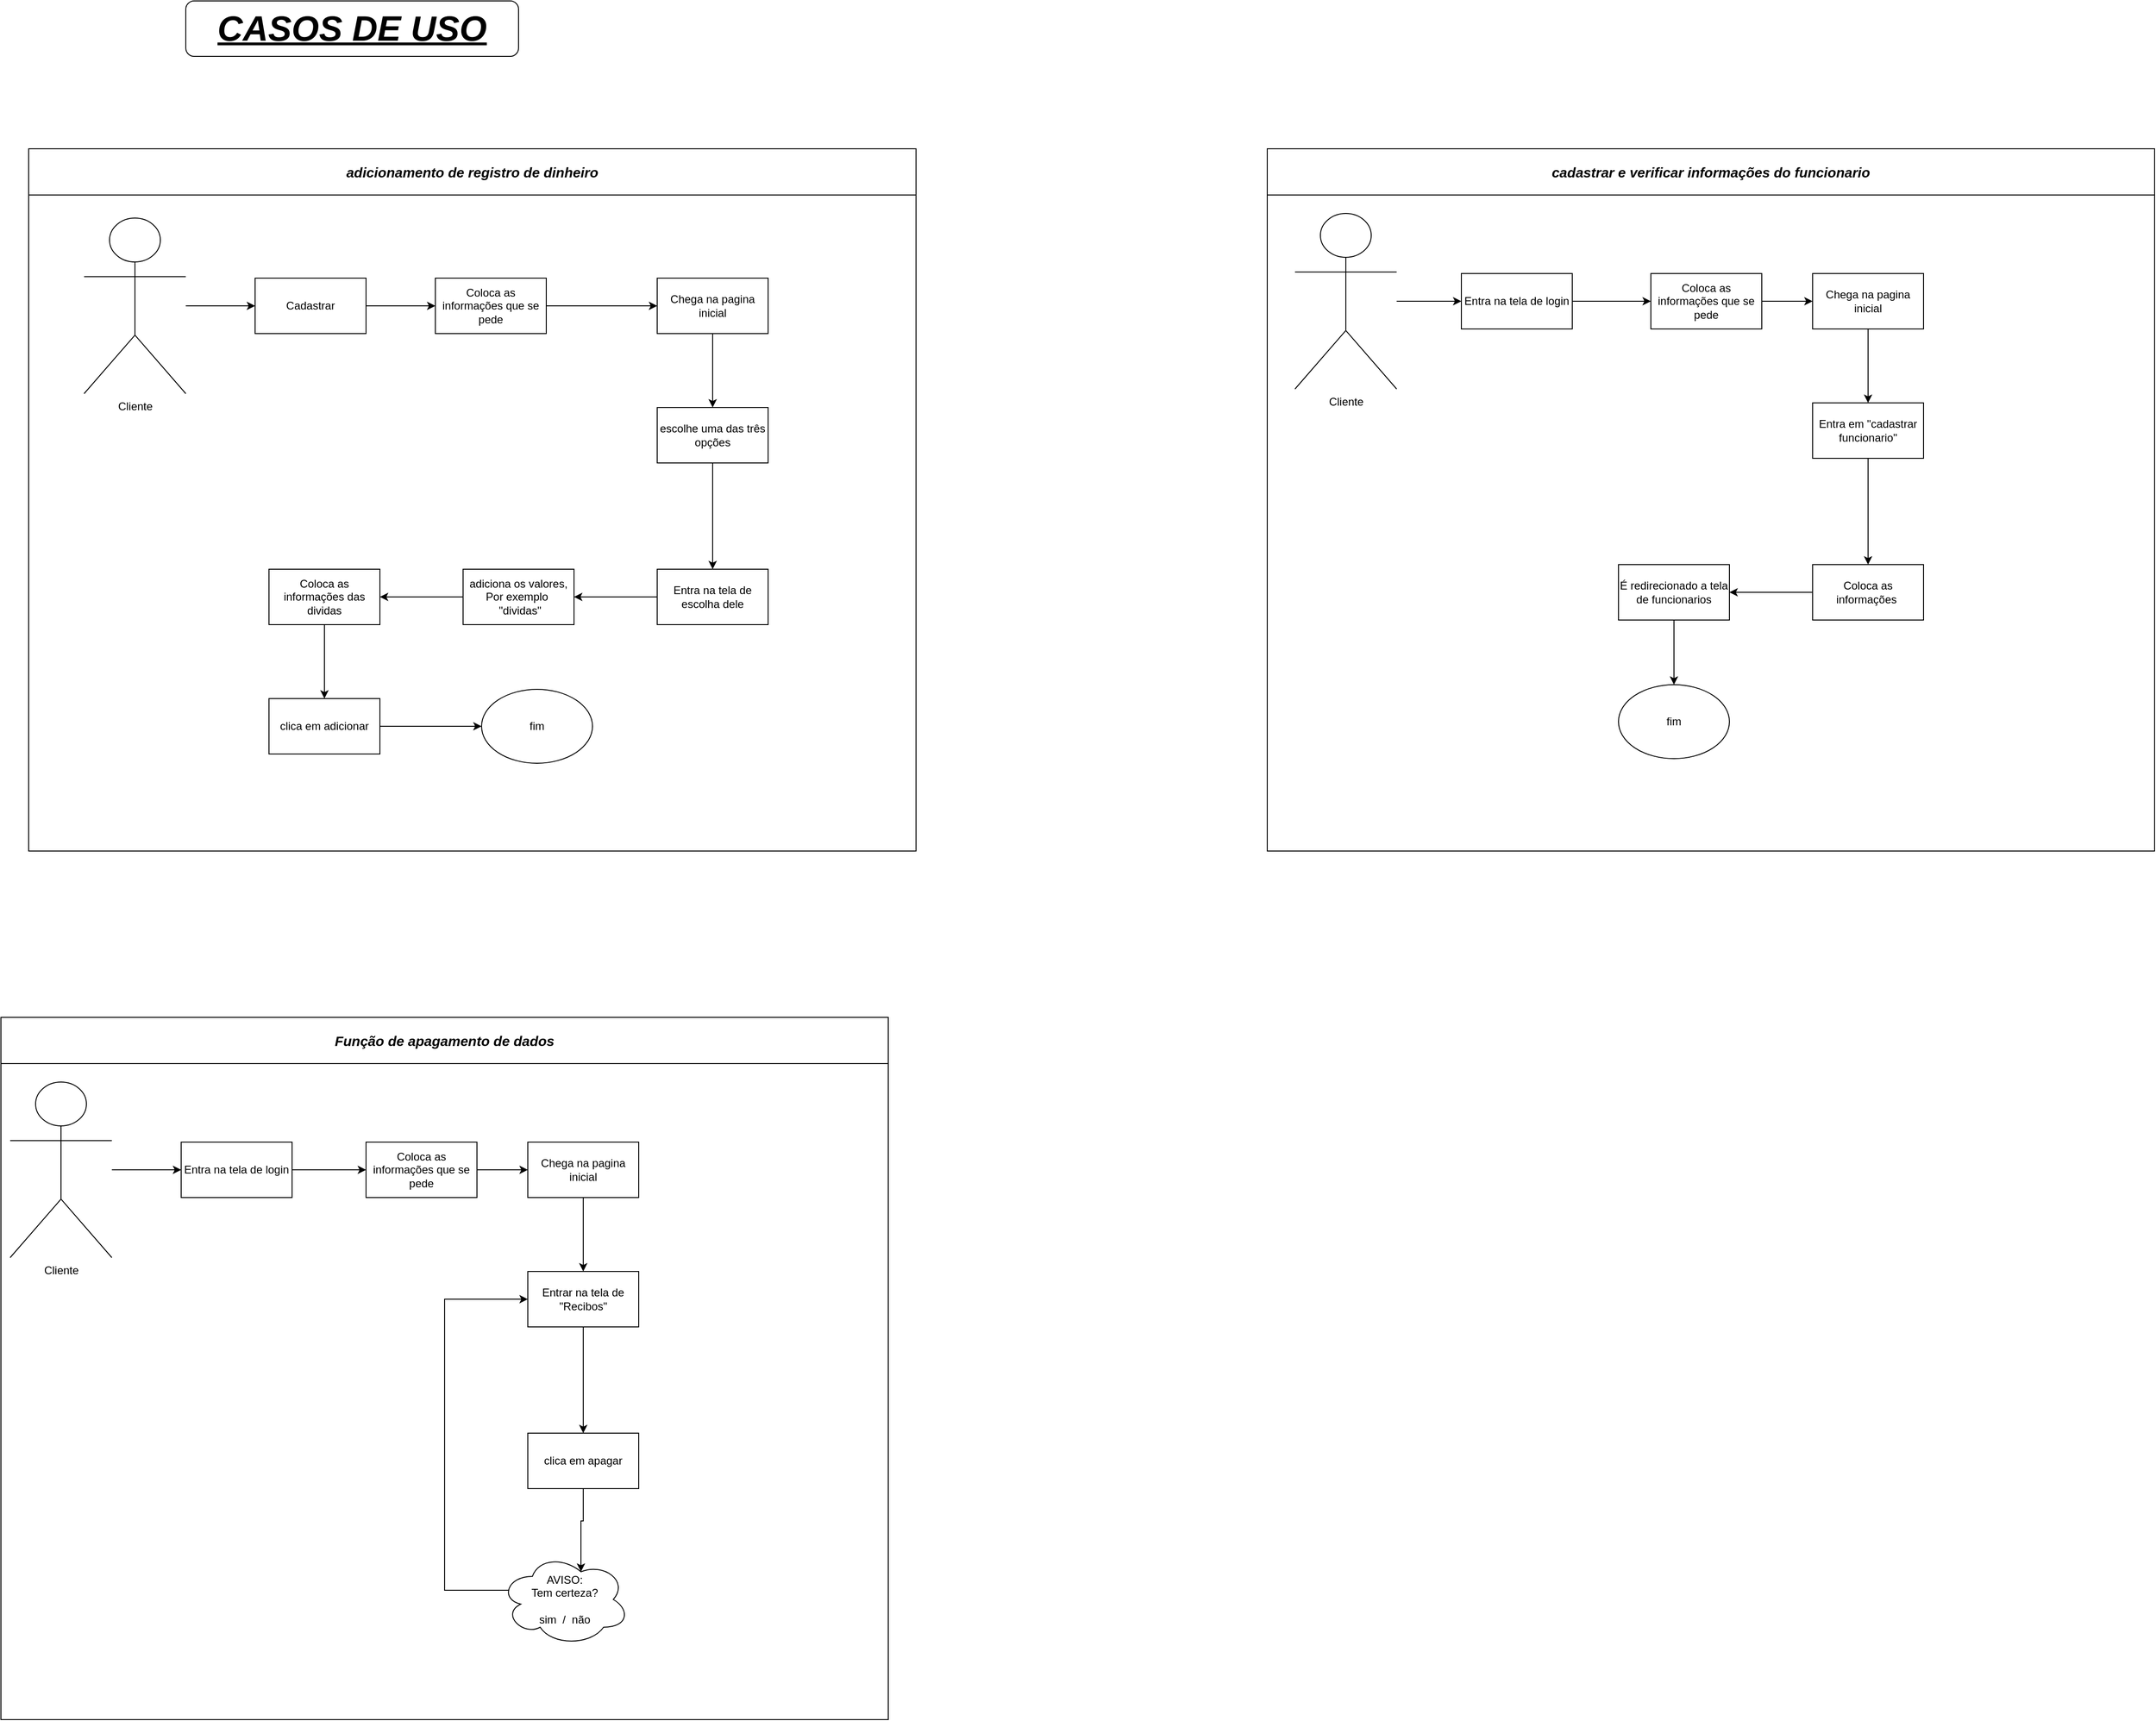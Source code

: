 <mxfile version="24.6.2" type="device">
  <diagram name="Página-1" id="9v0twBVo2FUqTgCRJjNB">
    <mxGraphModel dx="3763" dy="1966" grid="1" gridSize="10" guides="1" tooltips="1" connect="1" arrows="1" fold="1" page="1" pageScale="1" pageWidth="827" pageHeight="1169" math="0" shadow="0">
      <root>
        <mxCell id="0" />
        <mxCell id="1" parent="0" />
        <mxCell id="QzXfRGlFkhGOKcSIT1_X-2" value="" style="edgeStyle=orthogonalEdgeStyle;rounded=0;orthogonalLoop=1;jettySize=auto;html=1;" parent="1" source="w7ZRcRKWBZO-TnNrPQ1M-1" target="QzXfRGlFkhGOKcSIT1_X-1" edge="1">
          <mxGeometry relative="1" as="geometry" />
        </mxCell>
        <mxCell id="w7ZRcRKWBZO-TnNrPQ1M-1" value="Cliente" style="shape=umlActor;verticalLabelPosition=bottom;verticalAlign=top;html=1;outlineConnect=0;" parent="1" vertex="1">
          <mxGeometry x="1450" y="360" width="110" height="190" as="geometry" />
        </mxCell>
        <mxCell id="QzXfRGlFkhGOKcSIT1_X-4" value="" style="edgeStyle=orthogonalEdgeStyle;rounded=0;orthogonalLoop=1;jettySize=auto;html=1;" parent="1" source="QzXfRGlFkhGOKcSIT1_X-1" target="QzXfRGlFkhGOKcSIT1_X-3" edge="1">
          <mxGeometry relative="1" as="geometry" />
        </mxCell>
        <mxCell id="QzXfRGlFkhGOKcSIT1_X-6" value="" style="edgeStyle=orthogonalEdgeStyle;rounded=0;orthogonalLoop=1;jettySize=auto;html=1;" parent="1" source="QzXfRGlFkhGOKcSIT1_X-3" target="QzXfRGlFkhGOKcSIT1_X-5" edge="1">
          <mxGeometry relative="1" as="geometry" />
        </mxCell>
        <mxCell id="QzXfRGlFkhGOKcSIT1_X-3" value="Coloca as informações que se pede" style="whiteSpace=wrap;html=1;" parent="1" vertex="1">
          <mxGeometry x="1835" y="425" width="120" height="60" as="geometry" />
        </mxCell>
        <mxCell id="QzXfRGlFkhGOKcSIT1_X-8" value="" style="edgeStyle=orthogonalEdgeStyle;rounded=0;orthogonalLoop=1;jettySize=auto;html=1;" parent="1" source="QzXfRGlFkhGOKcSIT1_X-5" target="QzXfRGlFkhGOKcSIT1_X-7" edge="1">
          <mxGeometry relative="1" as="geometry" />
        </mxCell>
        <mxCell id="QzXfRGlFkhGOKcSIT1_X-5" value="Chega na pagina inicial" style="whiteSpace=wrap;html=1;" parent="1" vertex="1">
          <mxGeometry x="2010" y="425" width="120" height="60" as="geometry" />
        </mxCell>
        <mxCell id="QzXfRGlFkhGOKcSIT1_X-10" value="" style="edgeStyle=orthogonalEdgeStyle;rounded=0;orthogonalLoop=1;jettySize=auto;html=1;" parent="1" source="QzXfRGlFkhGOKcSIT1_X-7" target="QzXfRGlFkhGOKcSIT1_X-9" edge="1">
          <mxGeometry relative="1" as="geometry" />
        </mxCell>
        <mxCell id="QzXfRGlFkhGOKcSIT1_X-7" value="Entra em &quot;cadastrar funcionario&quot;" style="whiteSpace=wrap;html=1;" parent="1" vertex="1">
          <mxGeometry x="2010" y="565" width="120" height="60" as="geometry" />
        </mxCell>
        <mxCell id="QzXfRGlFkhGOKcSIT1_X-12" value="" style="edgeStyle=orthogonalEdgeStyle;rounded=0;orthogonalLoop=1;jettySize=auto;html=1;" parent="1" source="QzXfRGlFkhGOKcSIT1_X-9" target="QzXfRGlFkhGOKcSIT1_X-11" edge="1">
          <mxGeometry relative="1" as="geometry" />
        </mxCell>
        <mxCell id="QzXfRGlFkhGOKcSIT1_X-9" value="Coloca as informações&amp;nbsp;" style="whiteSpace=wrap;html=1;" parent="1" vertex="1">
          <mxGeometry x="2010" y="740" width="120" height="60" as="geometry" />
        </mxCell>
        <mxCell id="DbXM7p5Rtnyr8UHBTHvd-1" style="edgeStyle=orthogonalEdgeStyle;rounded=0;orthogonalLoop=1;jettySize=auto;html=1;exitX=0.5;exitY=1;exitDx=0;exitDy=0;entryX=0.5;entryY=0;entryDx=0;entryDy=0;" edge="1" parent="1" source="QzXfRGlFkhGOKcSIT1_X-11" target="qJf_AwbSldhFJSAy955i-24">
          <mxGeometry relative="1" as="geometry" />
        </mxCell>
        <mxCell id="QzXfRGlFkhGOKcSIT1_X-11" value="É redirecionado a tela de funcionarios" style="whiteSpace=wrap;html=1;" parent="1" vertex="1">
          <mxGeometry x="1800" y="740" width="120" height="60" as="geometry" />
        </mxCell>
        <mxCell id="QzXfRGlFkhGOKcSIT1_X-17" value="CASOS DE USO" style="rounded=1;whiteSpace=wrap;html=1;fontStyle=7;fontSize=38;" parent="1" vertex="1">
          <mxGeometry x="250" y="130" width="360" height="60" as="geometry" />
        </mxCell>
        <mxCell id="QzXfRGlFkhGOKcSIT1_X-20" value="&lt;span style=&quot;font-size: 15px;&quot;&gt;cadastrar e verificar informações do funcionario&lt;/span&gt;" style="swimlane;whiteSpace=wrap;html=1;startSize=50;fontStyle=3" parent="1" vertex="1">
          <mxGeometry x="1420" y="290" width="960" height="760" as="geometry" />
        </mxCell>
        <mxCell id="QzXfRGlFkhGOKcSIT1_X-1" value="Entra na tela de login" style="whiteSpace=wrap;html=1;verticalAlign=middle;" parent="QzXfRGlFkhGOKcSIT1_X-20" vertex="1">
          <mxGeometry x="210" y="135" width="120" height="60" as="geometry" />
        </mxCell>
        <mxCell id="qJf_AwbSldhFJSAy955i-24" value="fim" style="ellipse;whiteSpace=wrap;html=1;" parent="QzXfRGlFkhGOKcSIT1_X-20" vertex="1">
          <mxGeometry x="380" y="580" width="120" height="80" as="geometry" />
        </mxCell>
        <mxCell id="QzXfRGlFkhGOKcSIT1_X-22" value="" style="edgeStyle=orthogonalEdgeStyle;rounded=0;orthogonalLoop=1;jettySize=auto;html=1;" parent="1" source="QzXfRGlFkhGOKcSIT1_X-23" target="QzXfRGlFkhGOKcSIT1_X-25" edge="1">
          <mxGeometry relative="1" as="geometry" />
        </mxCell>
        <mxCell id="QzXfRGlFkhGOKcSIT1_X-23" value="Cliente" style="shape=umlActor;verticalLabelPosition=bottom;verticalAlign=top;html=1;outlineConnect=0;" parent="1" vertex="1">
          <mxGeometry x="60" y="1300" width="110" height="190" as="geometry" />
        </mxCell>
        <mxCell id="QzXfRGlFkhGOKcSIT1_X-24" value="" style="edgeStyle=orthogonalEdgeStyle;rounded=0;orthogonalLoop=1;jettySize=auto;html=1;" parent="1" source="QzXfRGlFkhGOKcSIT1_X-25" target="QzXfRGlFkhGOKcSIT1_X-27" edge="1">
          <mxGeometry relative="1" as="geometry" />
        </mxCell>
        <mxCell id="QzXfRGlFkhGOKcSIT1_X-25" value="Entra na tela de login" style="whiteSpace=wrap;html=1;verticalAlign=middle;" parent="1" vertex="1">
          <mxGeometry x="245" y="1365" width="120" height="60" as="geometry" />
        </mxCell>
        <mxCell id="QzXfRGlFkhGOKcSIT1_X-26" value="" style="edgeStyle=orthogonalEdgeStyle;rounded=0;orthogonalLoop=1;jettySize=auto;html=1;" parent="1" source="QzXfRGlFkhGOKcSIT1_X-27" target="QzXfRGlFkhGOKcSIT1_X-29" edge="1">
          <mxGeometry relative="1" as="geometry" />
        </mxCell>
        <mxCell id="QzXfRGlFkhGOKcSIT1_X-27" value="Coloca as informações que se pede" style="whiteSpace=wrap;html=1;" parent="1" vertex="1">
          <mxGeometry x="445" y="1365" width="120" height="60" as="geometry" />
        </mxCell>
        <mxCell id="QzXfRGlFkhGOKcSIT1_X-28" value="" style="edgeStyle=orthogonalEdgeStyle;rounded=0;orthogonalLoop=1;jettySize=auto;html=1;" parent="1" source="QzXfRGlFkhGOKcSIT1_X-29" target="QzXfRGlFkhGOKcSIT1_X-31" edge="1">
          <mxGeometry relative="1" as="geometry" />
        </mxCell>
        <mxCell id="QzXfRGlFkhGOKcSIT1_X-29" value="Chega na pagina inicial" style="whiteSpace=wrap;html=1;" parent="1" vertex="1">
          <mxGeometry x="620" y="1365" width="120" height="60" as="geometry" />
        </mxCell>
        <mxCell id="qJf_AwbSldhFJSAy955i-26" style="edgeStyle=orthogonalEdgeStyle;rounded=0;orthogonalLoop=1;jettySize=auto;html=1;exitX=0.5;exitY=1;exitDx=0;exitDy=0;entryX=0.5;entryY=0;entryDx=0;entryDy=0;" parent="1" source="QzXfRGlFkhGOKcSIT1_X-31" target="QzXfRGlFkhGOKcSIT1_X-40" edge="1">
          <mxGeometry relative="1" as="geometry" />
        </mxCell>
        <mxCell id="QzXfRGlFkhGOKcSIT1_X-31" value="Entrar na tela de &quot;Recibos&quot;" style="whiteSpace=wrap;html=1;" parent="1" vertex="1">
          <mxGeometry x="620" y="1505" width="120" height="60" as="geometry" />
        </mxCell>
        <mxCell id="QzXfRGlFkhGOKcSIT1_X-39" value="&lt;span style=&quot;font-size: 15px;&quot;&gt;Função de apagamento de dados&lt;br&gt;&lt;/span&gt;" style="swimlane;whiteSpace=wrap;html=1;startSize=50;fontStyle=3" parent="1" vertex="1">
          <mxGeometry x="50" y="1230" width="960" height="760" as="geometry" />
        </mxCell>
        <mxCell id="QzXfRGlFkhGOKcSIT1_X-40" value="clica em apagar" style="whiteSpace=wrap;html=1;" parent="QzXfRGlFkhGOKcSIT1_X-39" vertex="1">
          <mxGeometry x="570" y="450" width="120" height="60" as="geometry" />
        </mxCell>
        <mxCell id="QzXfRGlFkhGOKcSIT1_X-44" value="AVISO:&lt;div&gt;Tem certeza?&lt;/div&gt;&lt;div&gt;&lt;br&gt;&lt;/div&gt;&lt;div&gt;sim&amp;nbsp; /&amp;nbsp; não&lt;/div&gt;" style="ellipse;shape=cloud;whiteSpace=wrap;html=1;" parent="QzXfRGlFkhGOKcSIT1_X-39" vertex="1">
          <mxGeometry x="540" y="580" width="140" height="100" as="geometry" />
        </mxCell>
        <mxCell id="qJf_AwbSldhFJSAy955i-27" style="edgeStyle=orthogonalEdgeStyle;rounded=0;orthogonalLoop=1;jettySize=auto;html=1;exitX=0.5;exitY=1;exitDx=0;exitDy=0;entryX=0.625;entryY=0.2;entryDx=0;entryDy=0;entryPerimeter=0;" parent="QzXfRGlFkhGOKcSIT1_X-39" source="QzXfRGlFkhGOKcSIT1_X-40" target="QzXfRGlFkhGOKcSIT1_X-44" edge="1">
          <mxGeometry relative="1" as="geometry" />
        </mxCell>
        <mxCell id="qJf_AwbSldhFJSAy955i-3" value="&lt;span style=&quot;font-size: 15px;&quot;&gt;adicionamento de registro de&amp;nbsp;dinheiro&lt;/span&gt;" style="swimlane;whiteSpace=wrap;html=1;startSize=50;fontStyle=3" parent="1" vertex="1">
          <mxGeometry x="80" y="290" width="960" height="760" as="geometry" />
        </mxCell>
        <mxCell id="qJf_AwbSldhFJSAy955i-7" value="" style="edgeStyle=orthogonalEdgeStyle;rounded=0;orthogonalLoop=1;jettySize=auto;html=1;" parent="qJf_AwbSldhFJSAy955i-3" source="qJf_AwbSldhFJSAy955i-5" target="qJf_AwbSldhFJSAy955i-6" edge="1">
          <mxGeometry relative="1" as="geometry" />
        </mxCell>
        <mxCell id="qJf_AwbSldhFJSAy955i-5" value="Cliente" style="shape=umlActor;verticalLabelPosition=bottom;verticalAlign=top;html=1;outlineConnect=0;" parent="qJf_AwbSldhFJSAy955i-3" vertex="1">
          <mxGeometry x="60" y="75" width="110" height="190" as="geometry" />
        </mxCell>
        <mxCell id="qJf_AwbSldhFJSAy955i-9" style="edgeStyle=orthogonalEdgeStyle;rounded=0;orthogonalLoop=1;jettySize=auto;html=1;exitX=1;exitY=0.5;exitDx=0;exitDy=0;entryX=0;entryY=0.5;entryDx=0;entryDy=0;" parent="qJf_AwbSldhFJSAy955i-3" source="qJf_AwbSldhFJSAy955i-6" target="qJf_AwbSldhFJSAy955i-8" edge="1">
          <mxGeometry relative="1" as="geometry" />
        </mxCell>
        <mxCell id="qJf_AwbSldhFJSAy955i-6" value="Cadastrar" style="whiteSpace=wrap;html=1;verticalAlign=middle;align=center;" parent="qJf_AwbSldhFJSAy955i-3" vertex="1">
          <mxGeometry x="245" y="140" width="120" height="60" as="geometry" />
        </mxCell>
        <mxCell id="qJf_AwbSldhFJSAy955i-23" style="edgeStyle=orthogonalEdgeStyle;rounded=0;orthogonalLoop=1;jettySize=auto;html=1;exitX=1;exitY=0.5;exitDx=0;exitDy=0;entryX=0;entryY=0.5;entryDx=0;entryDy=0;" parent="qJf_AwbSldhFJSAy955i-3" source="qJf_AwbSldhFJSAy955i-8" target="qJf_AwbSldhFJSAy955i-11" edge="1">
          <mxGeometry relative="1" as="geometry" />
        </mxCell>
        <mxCell id="qJf_AwbSldhFJSAy955i-8" value="Coloca as informações que se pede" style="whiteSpace=wrap;html=1;" parent="qJf_AwbSldhFJSAy955i-3" vertex="1">
          <mxGeometry x="440" y="140" width="120" height="60" as="geometry" />
        </mxCell>
        <mxCell id="qJf_AwbSldhFJSAy955i-10" value="" style="edgeStyle=orthogonalEdgeStyle;rounded=0;orthogonalLoop=1;jettySize=auto;html=1;" parent="qJf_AwbSldhFJSAy955i-3" source="qJf_AwbSldhFJSAy955i-11" target="qJf_AwbSldhFJSAy955i-13" edge="1">
          <mxGeometry relative="1" as="geometry" />
        </mxCell>
        <mxCell id="qJf_AwbSldhFJSAy955i-11" value="Chega na pagina inicial" style="whiteSpace=wrap;html=1;" parent="qJf_AwbSldhFJSAy955i-3" vertex="1">
          <mxGeometry x="680" y="140" width="120" height="60" as="geometry" />
        </mxCell>
        <mxCell id="qJf_AwbSldhFJSAy955i-12" value="" style="edgeStyle=orthogonalEdgeStyle;rounded=0;orthogonalLoop=1;jettySize=auto;html=1;" parent="qJf_AwbSldhFJSAy955i-3" source="qJf_AwbSldhFJSAy955i-13" target="qJf_AwbSldhFJSAy955i-14" edge="1">
          <mxGeometry relative="1" as="geometry" />
        </mxCell>
        <mxCell id="qJf_AwbSldhFJSAy955i-13" value="escolhe uma das três&lt;div&gt;opções&lt;/div&gt;" style="whiteSpace=wrap;html=1;" parent="qJf_AwbSldhFJSAy955i-3" vertex="1">
          <mxGeometry x="680" y="280" width="120" height="60" as="geometry" />
        </mxCell>
        <mxCell id="qJf_AwbSldhFJSAy955i-20" style="edgeStyle=orthogonalEdgeStyle;rounded=0;orthogonalLoop=1;jettySize=auto;html=1;exitX=0;exitY=0.5;exitDx=0;exitDy=0;entryX=1;entryY=0.5;entryDx=0;entryDy=0;" parent="qJf_AwbSldhFJSAy955i-3" source="qJf_AwbSldhFJSAy955i-14" target="qJf_AwbSldhFJSAy955i-16" edge="1">
          <mxGeometry relative="1" as="geometry" />
        </mxCell>
        <mxCell id="qJf_AwbSldhFJSAy955i-14" value="Entra na tela de escolha dele" style="whiteSpace=wrap;html=1;" parent="qJf_AwbSldhFJSAy955i-3" vertex="1">
          <mxGeometry x="680" y="455" width="120" height="60" as="geometry" />
        </mxCell>
        <mxCell id="qJf_AwbSldhFJSAy955i-15" value="" style="edgeStyle=orthogonalEdgeStyle;rounded=0;orthogonalLoop=1;jettySize=auto;html=1;" parent="qJf_AwbSldhFJSAy955i-3" source="qJf_AwbSldhFJSAy955i-16" target="qJf_AwbSldhFJSAy955i-18" edge="1">
          <mxGeometry relative="1" as="geometry" />
        </mxCell>
        <mxCell id="qJf_AwbSldhFJSAy955i-16" value="adiciona os valores,&lt;div&gt;Por exemplo&amp;nbsp;&lt;/div&gt;&lt;div&gt;&amp;nbsp;&quot;dividas&quot;&lt;/div&gt;" style="whiteSpace=wrap;html=1;" parent="qJf_AwbSldhFJSAy955i-3" vertex="1">
          <mxGeometry x="470" y="455" width="120" height="60" as="geometry" />
        </mxCell>
        <mxCell id="qJf_AwbSldhFJSAy955i-17" value="" style="edgeStyle=orthogonalEdgeStyle;rounded=0;orthogonalLoop=1;jettySize=auto;html=1;" parent="qJf_AwbSldhFJSAy955i-3" source="qJf_AwbSldhFJSAy955i-18" target="qJf_AwbSldhFJSAy955i-19" edge="1">
          <mxGeometry relative="1" as="geometry" />
        </mxCell>
        <mxCell id="qJf_AwbSldhFJSAy955i-18" value="Coloca as informações das dividas" style="whiteSpace=wrap;html=1;" parent="qJf_AwbSldhFJSAy955i-3" vertex="1">
          <mxGeometry x="260" y="455" width="120" height="60" as="geometry" />
        </mxCell>
        <mxCell id="qJf_AwbSldhFJSAy955i-22" style="edgeStyle=orthogonalEdgeStyle;rounded=0;orthogonalLoop=1;jettySize=auto;html=1;exitX=1;exitY=0.5;exitDx=0;exitDy=0;entryX=0;entryY=0.5;entryDx=0;entryDy=0;" parent="qJf_AwbSldhFJSAy955i-3" source="qJf_AwbSldhFJSAy955i-19" target="qJf_AwbSldhFJSAy955i-21" edge="1">
          <mxGeometry relative="1" as="geometry" />
        </mxCell>
        <mxCell id="qJf_AwbSldhFJSAy955i-19" value="clica em adicionar" style="whiteSpace=wrap;html=1;" parent="qJf_AwbSldhFJSAy955i-3" vertex="1">
          <mxGeometry x="260" y="595" width="120" height="60" as="geometry" />
        </mxCell>
        <mxCell id="qJf_AwbSldhFJSAy955i-21" value="fim" style="ellipse;whiteSpace=wrap;html=1;" parent="qJf_AwbSldhFJSAy955i-3" vertex="1">
          <mxGeometry x="490" y="585" width="120" height="80" as="geometry" />
        </mxCell>
        <mxCell id="qJf_AwbSldhFJSAy955i-28" style="edgeStyle=orthogonalEdgeStyle;rounded=0;orthogonalLoop=1;jettySize=auto;html=1;exitX=0.07;exitY=0.4;exitDx=0;exitDy=0;exitPerimeter=0;entryX=0;entryY=0.5;entryDx=0;entryDy=0;" parent="1" source="QzXfRGlFkhGOKcSIT1_X-44" target="QzXfRGlFkhGOKcSIT1_X-31" edge="1">
          <mxGeometry relative="1" as="geometry">
            <Array as="points">
              <mxPoint x="530" y="1850" />
              <mxPoint x="530" y="1535" />
            </Array>
          </mxGeometry>
        </mxCell>
      </root>
    </mxGraphModel>
  </diagram>
</mxfile>

